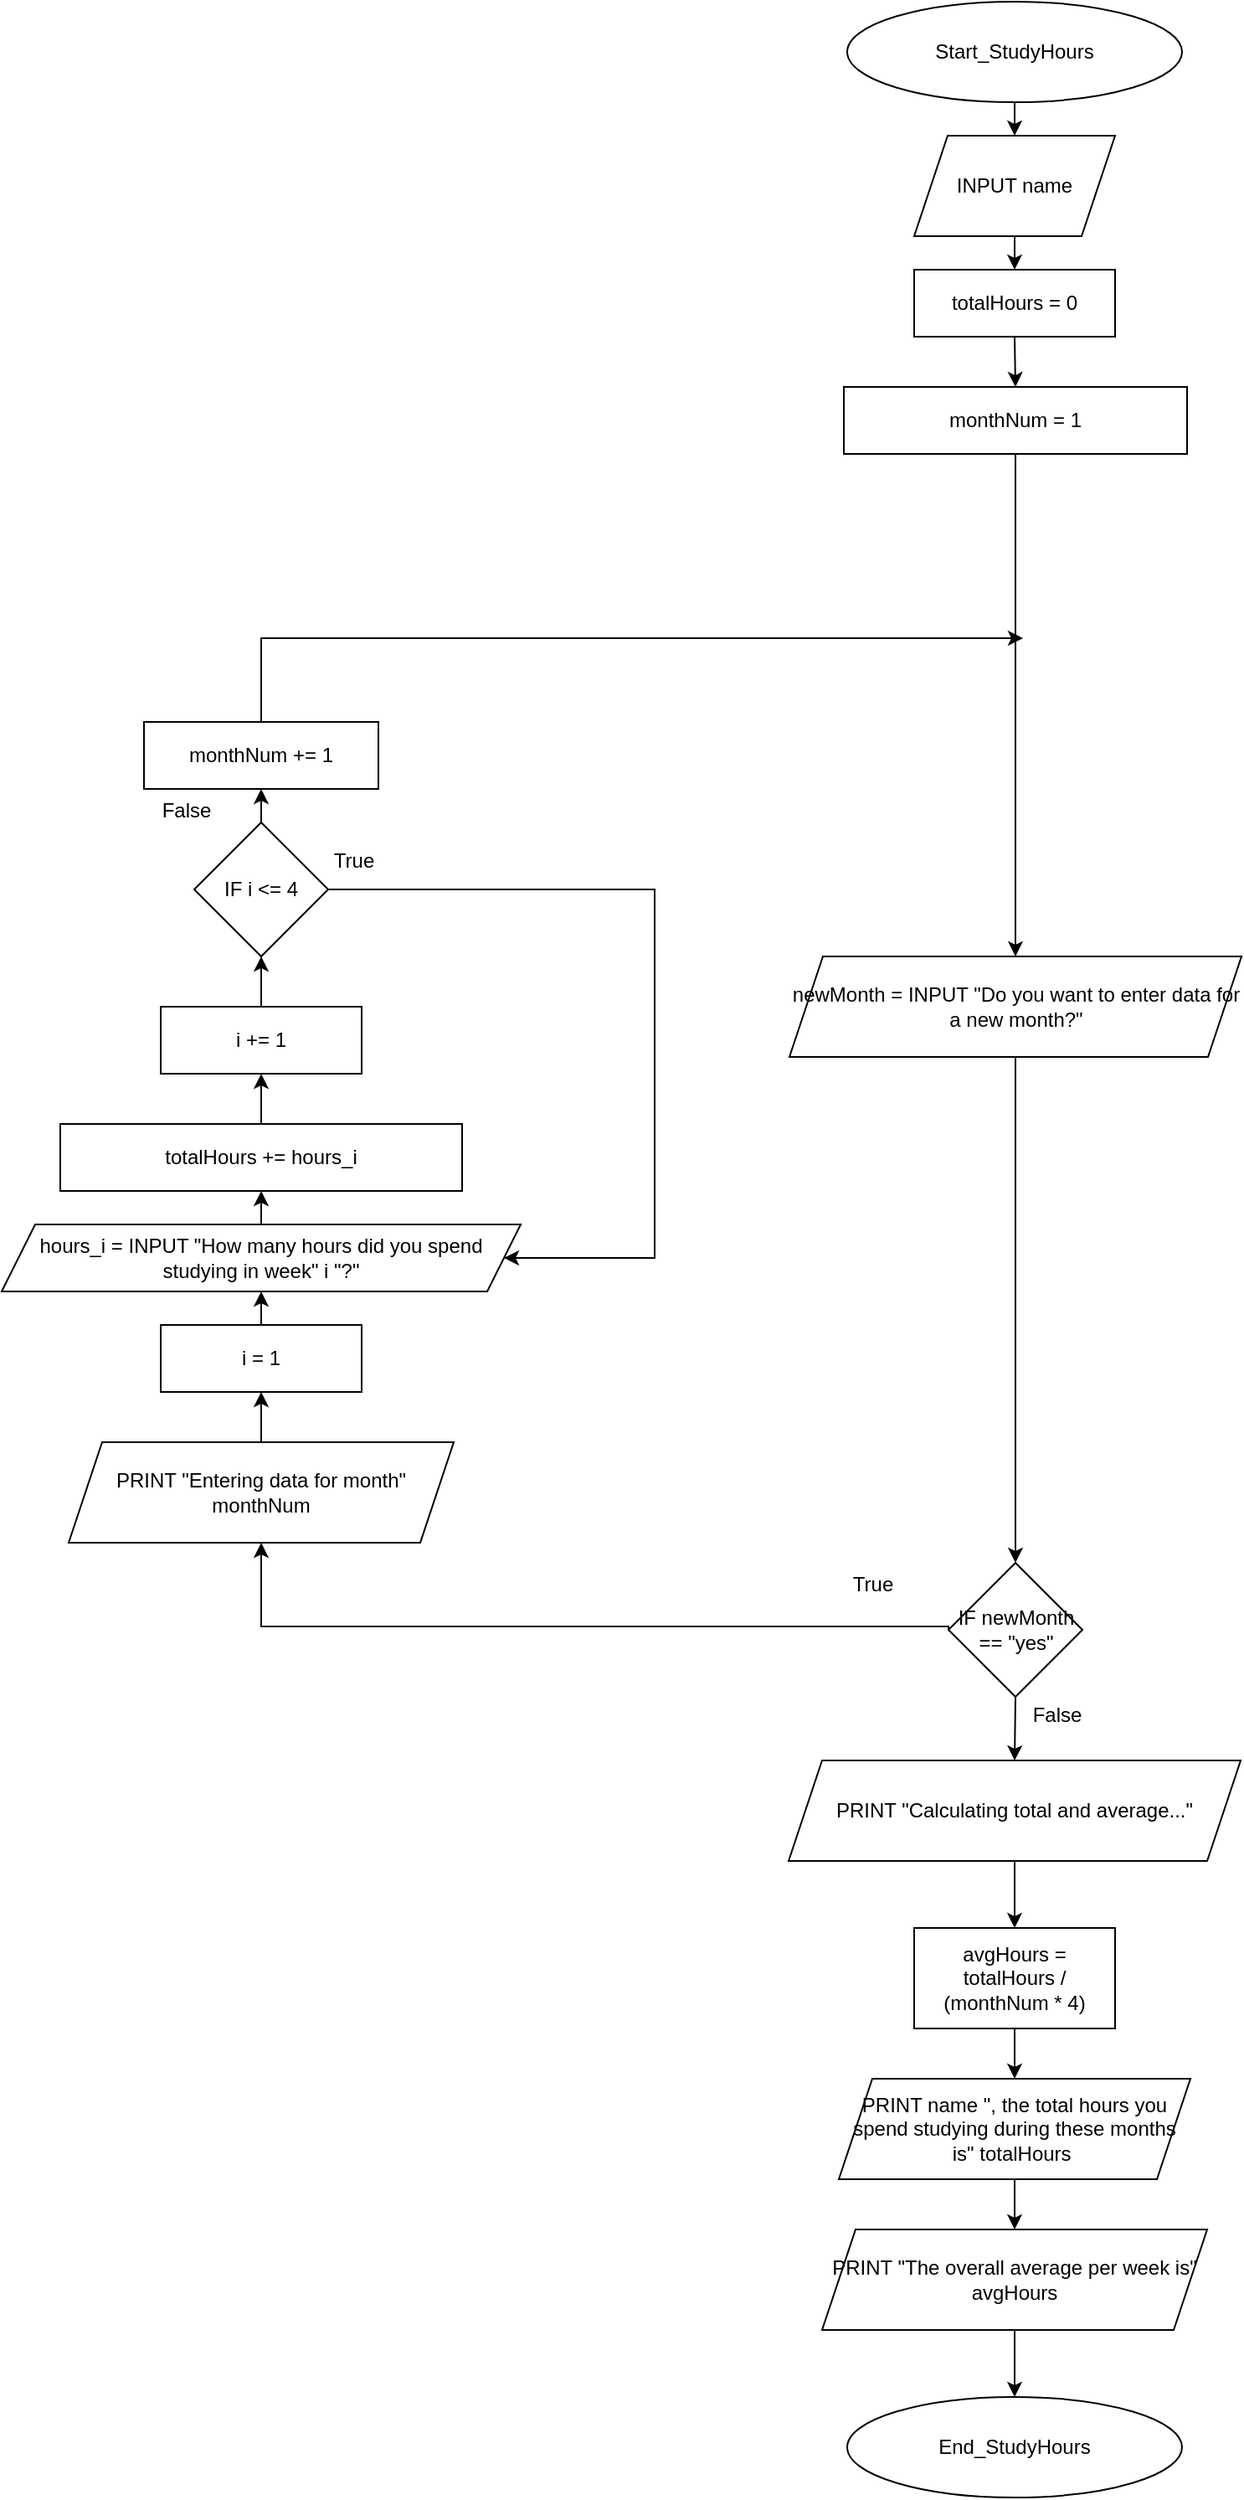 <mxfile version="22.0.8" type="device" pages="2">
  <diagram name="Page-1" id="6FZozcyZUqcYuDXdWh_8">
    <mxGraphModel dx="4435" dy="1975" grid="1" gridSize="10" guides="1" tooltips="1" connect="1" arrows="1" fold="1" page="1" pageScale="1" pageWidth="850" pageHeight="1100" math="0" shadow="0">
      <root>
        <mxCell id="0" />
        <mxCell id="1" parent="0" />
        <mxCell id="jX2BZYwRu3wBl6ifN49M-5" style="edgeStyle=orthogonalEdgeStyle;rounded=0;orthogonalLoop=1;jettySize=auto;html=1;exitX=0.5;exitY=1;exitDx=0;exitDy=0;entryX=0.5;entryY=0;entryDx=0;entryDy=0;" edge="1" parent="1" source="vbahfQEjgKhKxEBAWPp8-1" target="vbahfQEjgKhKxEBAWPp8-2">
          <mxGeometry relative="1" as="geometry" />
        </mxCell>
        <mxCell id="vbahfQEjgKhKxEBAWPp8-1" value="Start_StudyHours" style="ellipse;whiteSpace=wrap;html=1;" parent="1" vertex="1">
          <mxGeometry x="325" y="30" width="200" height="60" as="geometry" />
        </mxCell>
        <mxCell id="jX2BZYwRu3wBl6ifN49M-6" style="edgeStyle=orthogonalEdgeStyle;rounded=0;orthogonalLoop=1;jettySize=auto;html=1;exitX=0.5;exitY=1;exitDx=0;exitDy=0;entryX=0.5;entryY=0;entryDx=0;entryDy=0;" edge="1" parent="1" source="vbahfQEjgKhKxEBAWPp8-2" target="vbahfQEjgKhKxEBAWPp8-5">
          <mxGeometry relative="1" as="geometry" />
        </mxCell>
        <mxCell id="vbahfQEjgKhKxEBAWPp8-2" value="INPUT name" style="shape=parallelogram;perimeter=parallelogramPerimeter;whiteSpace=wrap;html=1;fixedSize=1;" parent="1" vertex="1">
          <mxGeometry x="365" y="110" width="120" height="60" as="geometry" />
        </mxCell>
        <mxCell id="jX2BZYwRu3wBl6ifN49M-4" style="edgeStyle=orthogonalEdgeStyle;rounded=0;orthogonalLoop=1;jettySize=auto;html=1;exitX=0.5;exitY=1;exitDx=0;exitDy=0;entryX=0.5;entryY=0;entryDx=0;entryDy=0;" edge="1" parent="1" source="vbahfQEjgKhKxEBAWPp8-3" target="vbahfQEjgKhKxEBAWPp8-21">
          <mxGeometry relative="1" as="geometry" />
        </mxCell>
        <mxCell id="vbahfQEjgKhKxEBAWPp8-3" value="newMonth = INPUT &quot;Do you want to enter data for a new month?&quot;" style="shape=parallelogram;perimeter=parallelogramPerimeter;whiteSpace=wrap;html=1;fixedSize=1;" parent="1" vertex="1">
          <mxGeometry x="290.5" y="600" width="270" height="60" as="geometry" />
        </mxCell>
        <mxCell id="jX2BZYwRu3wBl6ifN49M-7" style="edgeStyle=orthogonalEdgeStyle;rounded=0;orthogonalLoop=1;jettySize=auto;html=1;exitX=0.5;exitY=1;exitDx=0;exitDy=0;entryX=0.5;entryY=0;entryDx=0;entryDy=0;" edge="1" parent="1" source="vbahfQEjgKhKxEBAWPp8-5" target="vbahfQEjgKhKxEBAWPp8-20">
          <mxGeometry relative="1" as="geometry" />
        </mxCell>
        <mxCell id="vbahfQEjgKhKxEBAWPp8-5" value="totalHours = 0" style="rounded=0;whiteSpace=wrap;html=1;" parent="1" vertex="1">
          <mxGeometry x="365" y="190" width="120" height="40" as="geometry" />
        </mxCell>
        <mxCell id="jX2BZYwRu3wBl6ifN49M-11" style="edgeStyle=orthogonalEdgeStyle;rounded=0;orthogonalLoop=1;jettySize=auto;html=1;exitX=0.5;exitY=0;exitDx=0;exitDy=0;entryX=0.5;entryY=1;entryDx=0;entryDy=0;" edge="1" parent="1" source="vbahfQEjgKhKxEBAWPp8-6" target="vbahfQEjgKhKxEBAWPp8-16">
          <mxGeometry relative="1" as="geometry" />
        </mxCell>
        <mxCell id="vbahfQEjgKhKxEBAWPp8-6" value="hours_i = INPUT &quot;How many hours did you spend studying in week&quot; i &quot;?&quot;" style="shape=parallelogram;perimeter=parallelogramPerimeter;whiteSpace=wrap;html=1;fixedSize=1;" parent="1" vertex="1">
          <mxGeometry x="-180" y="760" width="310" height="40" as="geometry" />
        </mxCell>
        <mxCell id="jX2BZYwRu3wBl6ifN49M-14" style="edgeStyle=orthogonalEdgeStyle;rounded=0;orthogonalLoop=1;jettySize=auto;html=1;exitX=0.5;exitY=0;exitDx=0;exitDy=0;entryX=0.5;entryY=1;entryDx=0;entryDy=0;" edge="1" parent="1" source="vbahfQEjgKhKxEBAWPp8-7" target="vbahfQEjgKhKxEBAWPp8-6">
          <mxGeometry relative="1" as="geometry" />
        </mxCell>
        <mxCell id="vbahfQEjgKhKxEBAWPp8-7" value="i = 1" style="whiteSpace=wrap;html=1;" parent="1" vertex="1">
          <mxGeometry x="-85" y="820" width="120" height="40" as="geometry" />
        </mxCell>
        <mxCell id="jX2BZYwRu3wBl6ifN49M-13" style="edgeStyle=orthogonalEdgeStyle;rounded=0;orthogonalLoop=1;jettySize=auto;html=1;exitX=0.5;exitY=0;exitDx=0;exitDy=0;entryX=0.5;entryY=1;entryDx=0;entryDy=0;" edge="1" parent="1" source="vbahfQEjgKhKxEBAWPp8-9" target="vbahfQEjgKhKxEBAWPp8-13">
          <mxGeometry relative="1" as="geometry" />
        </mxCell>
        <mxCell id="vbahfQEjgKhKxEBAWPp8-9" value="i += 1" style="rounded=0;whiteSpace=wrap;html=1;" parent="1" vertex="1">
          <mxGeometry x="-85" y="630" width="120" height="40" as="geometry" />
        </mxCell>
        <mxCell id="jX2BZYwRu3wBl6ifN49M-15" style="edgeStyle=orthogonalEdgeStyle;rounded=0;orthogonalLoop=1;jettySize=auto;html=1;exitX=1;exitY=0.5;exitDx=0;exitDy=0;entryX=1;entryY=0.5;entryDx=0;entryDy=0;" edge="1" parent="1" source="vbahfQEjgKhKxEBAWPp8-13" target="vbahfQEjgKhKxEBAWPp8-6">
          <mxGeometry relative="1" as="geometry">
            <Array as="points">
              <mxPoint x="210" y="560" />
              <mxPoint x="210" y="780" />
            </Array>
          </mxGeometry>
        </mxCell>
        <mxCell id="jX2BZYwRu3wBl6ifN49M-20" style="edgeStyle=orthogonalEdgeStyle;rounded=0;orthogonalLoop=1;jettySize=auto;html=1;exitX=0.5;exitY=0;exitDx=0;exitDy=0;entryX=0.5;entryY=1;entryDx=0;entryDy=0;" edge="1" parent="1" source="vbahfQEjgKhKxEBAWPp8-13" target="jX2BZYwRu3wBl6ifN49M-19">
          <mxGeometry relative="1" as="geometry" />
        </mxCell>
        <mxCell id="vbahfQEjgKhKxEBAWPp8-13" value="IF i &amp;lt;= 4" style="rhombus;whiteSpace=wrap;html=1;" parent="1" vertex="1">
          <mxGeometry x="-65" y="520" width="80" height="80" as="geometry" />
        </mxCell>
        <mxCell id="jX2BZYwRu3wBl6ifN49M-12" style="edgeStyle=orthogonalEdgeStyle;rounded=0;orthogonalLoop=1;jettySize=auto;html=1;exitX=0.5;exitY=0;exitDx=0;exitDy=0;entryX=0.5;entryY=1;entryDx=0;entryDy=0;" edge="1" parent="1" source="vbahfQEjgKhKxEBAWPp8-16" target="vbahfQEjgKhKxEBAWPp8-9">
          <mxGeometry relative="1" as="geometry" />
        </mxCell>
        <mxCell id="vbahfQEjgKhKxEBAWPp8-16" value="totalHours += hours_i" style="rounded=0;whiteSpace=wrap;html=1;" parent="1" vertex="1">
          <mxGeometry x="-145" y="700" width="240" height="40" as="geometry" />
        </mxCell>
        <mxCell id="jX2BZYwRu3wBl6ifN49M-8" style="edgeStyle=orthogonalEdgeStyle;rounded=0;orthogonalLoop=1;jettySize=auto;html=1;exitX=0.5;exitY=1;exitDx=0;exitDy=0;entryX=0.5;entryY=0;entryDx=0;entryDy=0;" edge="1" parent="1" source="vbahfQEjgKhKxEBAWPp8-20" target="vbahfQEjgKhKxEBAWPp8-3">
          <mxGeometry relative="1" as="geometry" />
        </mxCell>
        <mxCell id="vbahfQEjgKhKxEBAWPp8-20" value="monthNum = 1" style="rounded=0;whiteSpace=wrap;html=1;" parent="1" vertex="1">
          <mxGeometry x="323" y="260" width="205" height="40" as="geometry" />
        </mxCell>
        <mxCell id="jX2BZYwRu3wBl6ifN49M-27" style="edgeStyle=orthogonalEdgeStyle;rounded=0;orthogonalLoop=1;jettySize=auto;html=1;exitX=0.5;exitY=1;exitDx=0;exitDy=0;entryX=0.5;entryY=0;entryDx=0;entryDy=0;" edge="1" parent="1" source="vbahfQEjgKhKxEBAWPp8-21" target="jX2BZYwRu3wBl6ifN49M-25">
          <mxGeometry relative="1" as="geometry" />
        </mxCell>
        <mxCell id="vbahfQEjgKhKxEBAWPp8-21" value="IF newMonth == &quot;yes&quot;" style="rhombus;whiteSpace=wrap;html=1;" parent="1" vertex="1">
          <mxGeometry x="385.5" y="962" width="80" height="80" as="geometry" />
        </mxCell>
        <mxCell id="jX2BZYwRu3wBl6ifN49M-2" value="" style="edgeStyle=orthogonalEdgeStyle;rounded=0;orthogonalLoop=1;jettySize=auto;html=1;exitX=0;exitY=0.5;exitDx=0;exitDy=0;entryX=0.5;entryY=1;entryDx=0;entryDy=0;" edge="1" parent="1" source="vbahfQEjgKhKxEBAWPp8-21" target="jX2BZYwRu3wBl6ifN49M-1">
          <mxGeometry relative="1" as="geometry">
            <mxPoint x="385" y="880" as="sourcePoint" />
            <mxPoint x="-25" y="860" as="targetPoint" />
            <Array as="points">
              <mxPoint x="386" y="1000" />
              <mxPoint x="-25" y="1000" />
            </Array>
          </mxGeometry>
        </mxCell>
        <mxCell id="jX2BZYwRu3wBl6ifN49M-17" style="edgeStyle=orthogonalEdgeStyle;rounded=0;orthogonalLoop=1;jettySize=auto;html=1;exitX=0.5;exitY=0;exitDx=0;exitDy=0;entryX=0.5;entryY=1;entryDx=0;entryDy=0;" edge="1" parent="1" source="jX2BZYwRu3wBl6ifN49M-1" target="vbahfQEjgKhKxEBAWPp8-7">
          <mxGeometry relative="1" as="geometry" />
        </mxCell>
        <mxCell id="jX2BZYwRu3wBl6ifN49M-1" value="PRINT &quot;Entering data for month&quot; monthNum" style="shape=parallelogram;perimeter=parallelogramPerimeter;whiteSpace=wrap;html=1;fixedSize=1;" vertex="1" parent="1">
          <mxGeometry x="-140" y="890" width="230" height="60" as="geometry" />
        </mxCell>
        <mxCell id="jX2BZYwRu3wBl6ifN49M-21" style="edgeStyle=orthogonalEdgeStyle;rounded=0;orthogonalLoop=1;jettySize=auto;html=1;exitX=0.5;exitY=0;exitDx=0;exitDy=0;" edge="1" parent="1" source="jX2BZYwRu3wBl6ifN49M-19">
          <mxGeometry relative="1" as="geometry">
            <mxPoint x="430" y="410" as="targetPoint" />
            <Array as="points">
              <mxPoint x="-25" y="410" />
            </Array>
          </mxGeometry>
        </mxCell>
        <mxCell id="jX2BZYwRu3wBl6ifN49M-19" value="monthNum += 1" style="whiteSpace=wrap;html=1;" vertex="1" parent="1">
          <mxGeometry x="-95" y="460" width="140" height="40" as="geometry" />
        </mxCell>
        <mxCell id="jX2BZYwRu3wBl6ifN49M-22" value="True" style="text;html=1;align=center;verticalAlign=middle;resizable=0;points=[];autosize=1;strokeColor=none;fillColor=none;" vertex="1" parent="1">
          <mxGeometry x="315" y="960" width="50" height="30" as="geometry" />
        </mxCell>
        <mxCell id="jX2BZYwRu3wBl6ifN49M-23" value="True" style="text;html=1;align=center;verticalAlign=middle;resizable=0;points=[];autosize=1;strokeColor=none;fillColor=none;" vertex="1" parent="1">
          <mxGeometry x="5" y="528" width="50" height="30" as="geometry" />
        </mxCell>
        <mxCell id="jX2BZYwRu3wBl6ifN49M-24" value="False" style="text;html=1;align=center;verticalAlign=middle;resizable=0;points=[];autosize=1;strokeColor=none;fillColor=none;" vertex="1" parent="1">
          <mxGeometry x="-95" y="498" width="50" height="30" as="geometry" />
        </mxCell>
        <mxCell id="jX2BZYwRu3wBl6ifN49M-28" style="edgeStyle=orthogonalEdgeStyle;rounded=0;orthogonalLoop=1;jettySize=auto;html=1;exitX=0.5;exitY=1;exitDx=0;exitDy=0;entryX=0.5;entryY=0;entryDx=0;entryDy=0;" edge="1" parent="1" source="jX2BZYwRu3wBl6ifN49M-25" target="jX2BZYwRu3wBl6ifN49M-26">
          <mxGeometry relative="1" as="geometry" />
        </mxCell>
        <mxCell id="jX2BZYwRu3wBl6ifN49M-25" value="PRINT &quot;Calculating total and average...&quot;" style="shape=parallelogram;perimeter=parallelogramPerimeter;whiteSpace=wrap;html=1;fixedSize=1;" vertex="1" parent="1">
          <mxGeometry x="290" y="1080" width="270" height="60" as="geometry" />
        </mxCell>
        <mxCell id="jX2BZYwRu3wBl6ifN49M-30" style="edgeStyle=orthogonalEdgeStyle;rounded=0;orthogonalLoop=1;jettySize=auto;html=1;exitX=0.5;exitY=1;exitDx=0;exitDy=0;entryX=0.5;entryY=0;entryDx=0;entryDy=0;" edge="1" parent="1" source="jX2BZYwRu3wBl6ifN49M-26" target="jX2BZYwRu3wBl6ifN49M-29">
          <mxGeometry relative="1" as="geometry" />
        </mxCell>
        <mxCell id="jX2BZYwRu3wBl6ifN49M-26" value="avgHours = totalHours / (monthNum * 4)" style="rounded=0;whiteSpace=wrap;html=1;" vertex="1" parent="1">
          <mxGeometry x="365" y="1180" width="120" height="60" as="geometry" />
        </mxCell>
        <mxCell id="jX2BZYwRu3wBl6ifN49M-33" style="edgeStyle=orthogonalEdgeStyle;rounded=0;orthogonalLoop=1;jettySize=auto;html=1;exitX=0.5;exitY=1;exitDx=0;exitDy=0;entryX=0.5;entryY=0;entryDx=0;entryDy=0;" edge="1" parent="1" source="jX2BZYwRu3wBl6ifN49M-29" target="jX2BZYwRu3wBl6ifN49M-32">
          <mxGeometry relative="1" as="geometry" />
        </mxCell>
        <mxCell id="jX2BZYwRu3wBl6ifN49M-29" value="PRINT name &quot;, the total hours you spend studying during these months is&quot; totalHours&amp;nbsp;" style="shape=parallelogram;perimeter=parallelogramPerimeter;whiteSpace=wrap;html=1;fixedSize=1;" vertex="1" parent="1">
          <mxGeometry x="320" y="1270" width="210" height="60" as="geometry" />
        </mxCell>
        <mxCell id="jX2BZYwRu3wBl6ifN49M-31" value="False" style="text;html=1;align=center;verticalAlign=middle;resizable=0;points=[];autosize=1;strokeColor=none;fillColor=none;" vertex="1" parent="1">
          <mxGeometry x="425" y="1038" width="50" height="30" as="geometry" />
        </mxCell>
        <mxCell id="jX2BZYwRu3wBl6ifN49M-35" style="edgeStyle=orthogonalEdgeStyle;rounded=0;orthogonalLoop=1;jettySize=auto;html=1;exitX=0.5;exitY=1;exitDx=0;exitDy=0;entryX=0.5;entryY=0;entryDx=0;entryDy=0;" edge="1" parent="1" source="jX2BZYwRu3wBl6ifN49M-32" target="jX2BZYwRu3wBl6ifN49M-34">
          <mxGeometry relative="1" as="geometry" />
        </mxCell>
        <mxCell id="jX2BZYwRu3wBl6ifN49M-32" value="PRINT &quot;The overall average per week is&quot; avgHours" style="shape=parallelogram;perimeter=parallelogramPerimeter;whiteSpace=wrap;html=1;fixedSize=1;" vertex="1" parent="1">
          <mxGeometry x="310" y="1360" width="230" height="60" as="geometry" />
        </mxCell>
        <mxCell id="jX2BZYwRu3wBl6ifN49M-34" value="End_StudyHours" style="ellipse;whiteSpace=wrap;html=1;" vertex="1" parent="1">
          <mxGeometry x="325" y="1460" width="200" height="60" as="geometry" />
        </mxCell>
      </root>
    </mxGraphModel>
  </diagram>
  <diagram id="M61s5AGEHdA2Pbsuj6W5" name="Page-2">
    <mxGraphModel dx="3457" dy="1436" grid="1" gridSize="10" guides="1" tooltips="1" connect="1" arrows="1" fold="1" page="1" pageScale="1" pageWidth="850" pageHeight="1100" math="0" shadow="0">
      <root>
        <mxCell id="0" />
        <mxCell id="1" parent="0" />
        <mxCell id="iDIsNodAugzC5223pwOJ-1" style="edgeStyle=orthogonalEdgeStyle;rounded=0;orthogonalLoop=1;jettySize=auto;html=1;exitX=0.5;exitY=1;exitDx=0;exitDy=0;entryX=0.5;entryY=0;entryDx=0;entryDy=0;" edge="1" parent="1" source="iDIsNodAugzC5223pwOJ-2" target="iDIsNodAugzC5223pwOJ-4">
          <mxGeometry relative="1" as="geometry" />
        </mxCell>
        <mxCell id="iDIsNodAugzC5223pwOJ-2" value="Start_StudyHours" style="ellipse;whiteSpace=wrap;html=1;" vertex="1" parent="1">
          <mxGeometry x="325" y="30" width="200" height="60" as="geometry" />
        </mxCell>
        <mxCell id="iDIsNodAugzC5223pwOJ-3" style="edgeStyle=orthogonalEdgeStyle;rounded=0;orthogonalLoop=1;jettySize=auto;html=1;exitX=0.5;exitY=1;exitDx=0;exitDy=0;entryX=0.5;entryY=0;entryDx=0;entryDy=0;" edge="1" parent="1" source="iDIsNodAugzC5223pwOJ-4" target="iDIsNodAugzC5223pwOJ-8">
          <mxGeometry relative="1" as="geometry" />
        </mxCell>
        <mxCell id="iDIsNodAugzC5223pwOJ-4" value="INPUT name" style="shape=parallelogram;perimeter=parallelogramPerimeter;whiteSpace=wrap;html=1;fixedSize=1;" vertex="1" parent="1">
          <mxGeometry x="365" y="110" width="120" height="60" as="geometry" />
        </mxCell>
        <mxCell id="iDIsNodAugzC5223pwOJ-5" style="edgeStyle=orthogonalEdgeStyle;rounded=0;orthogonalLoop=1;jettySize=auto;html=1;exitX=0.5;exitY=1;exitDx=0;exitDy=0;entryX=0.5;entryY=0;entryDx=0;entryDy=0;" edge="1" parent="1" source="iDIsNodAugzC5223pwOJ-6" target="iDIsNodAugzC5223pwOJ-23">
          <mxGeometry relative="1" as="geometry">
            <mxPoint x="425.5" y="780" as="sourcePoint" />
          </mxGeometry>
        </mxCell>
        <mxCell id="iDIsNodAugzC5223pwOJ-6" value="newMonth = INPUT &quot;Do you want to enter data for a new month?&quot;" style="shape=parallelogram;perimeter=parallelogramPerimeter;whiteSpace=wrap;html=1;fixedSize=1;" vertex="1" parent="1">
          <mxGeometry x="290.5" y="600" width="270" height="60" as="geometry" />
        </mxCell>
        <mxCell id="iDIsNodAugzC5223pwOJ-7" style="edgeStyle=orthogonalEdgeStyle;rounded=0;orthogonalLoop=1;jettySize=auto;html=1;exitX=0.5;exitY=1;exitDx=0;exitDy=0;entryX=0.5;entryY=0;entryDx=0;entryDy=0;" edge="1" parent="1" source="iDIsNodAugzC5223pwOJ-8" target="iDIsNodAugzC5223pwOJ-21">
          <mxGeometry relative="1" as="geometry" />
        </mxCell>
        <mxCell id="iDIsNodAugzC5223pwOJ-8" value="totalHours = 0" style="rounded=0;whiteSpace=wrap;html=1;" vertex="1" parent="1">
          <mxGeometry x="365" y="190" width="120" height="40" as="geometry" />
        </mxCell>
        <mxCell id="iDIsNodAugzC5223pwOJ-9" style="edgeStyle=orthogonalEdgeStyle;rounded=0;orthogonalLoop=1;jettySize=auto;html=1;exitX=0.5;exitY=0;exitDx=0;exitDy=0;entryX=0.5;entryY=1;entryDx=0;entryDy=0;" edge="1" parent="1" source="iDIsNodAugzC5223pwOJ-10" target="iDIsNodAugzC5223pwOJ-19">
          <mxGeometry relative="1" as="geometry" />
        </mxCell>
        <mxCell id="iDIsNodAugzC5223pwOJ-10" value="hours_i = INPUT &quot;How many hours did you spend studying in week&quot; i &quot;?&quot;" style="shape=parallelogram;perimeter=parallelogramPerimeter;whiteSpace=wrap;html=1;fixedSize=1;" vertex="1" parent="1">
          <mxGeometry x="-180" y="1280" width="310" height="40" as="geometry" />
        </mxCell>
        <mxCell id="iDIsNodAugzC5223pwOJ-11" style="edgeStyle=orthogonalEdgeStyle;rounded=0;orthogonalLoop=1;jettySize=auto;html=1;exitX=0.5;exitY=0;exitDx=0;exitDy=0;entryX=0.5;entryY=1;entryDx=0;entryDy=0;" edge="1" parent="1" source="iDIsNodAugzC5223pwOJ-12" target="iDIsNodAugzC5223pwOJ-10">
          <mxGeometry relative="1" as="geometry" />
        </mxCell>
        <mxCell id="iDIsNodAugzC5223pwOJ-12" value="i = 1" style="whiteSpace=wrap;html=1;" vertex="1" parent="1">
          <mxGeometry x="-85" y="1350" width="120" height="40" as="geometry" />
        </mxCell>
        <mxCell id="iDIsNodAugzC5223pwOJ-13" style="edgeStyle=orthogonalEdgeStyle;rounded=0;orthogonalLoop=1;jettySize=auto;html=1;exitX=0.5;exitY=0;exitDx=0;exitDy=0;entryX=0.5;entryY=1;entryDx=0;entryDy=0;" edge="1" parent="1" source="iDIsNodAugzC5223pwOJ-14" target="iDIsNodAugzC5223pwOJ-17">
          <mxGeometry relative="1" as="geometry" />
        </mxCell>
        <mxCell id="iDIsNodAugzC5223pwOJ-14" value="i += 1" style="rounded=0;whiteSpace=wrap;html=1;" vertex="1" parent="1">
          <mxGeometry x="-85" y="620" width="120" height="40" as="geometry" />
        </mxCell>
        <mxCell id="iDIsNodAugzC5223pwOJ-15" style="edgeStyle=orthogonalEdgeStyle;rounded=0;orthogonalLoop=1;jettySize=auto;html=1;exitX=1;exitY=0.5;exitDx=0;exitDy=0;entryX=1;entryY=0.5;entryDx=0;entryDy=0;" edge="1" parent="1" source="iDIsNodAugzC5223pwOJ-17" target="iDIsNodAugzC5223pwOJ-10">
          <mxGeometry relative="1" as="geometry">
            <Array as="points">
              <mxPoint x="210" y="560" />
              <mxPoint x="210" y="1100" />
            </Array>
          </mxGeometry>
        </mxCell>
        <mxCell id="iDIsNodAugzC5223pwOJ-16" style="edgeStyle=orthogonalEdgeStyle;rounded=0;orthogonalLoop=1;jettySize=auto;html=1;exitX=0.5;exitY=0;exitDx=0;exitDy=0;entryX=0.5;entryY=1;entryDx=0;entryDy=0;" edge="1" parent="1" source="iDIsNodAugzC5223pwOJ-17" target="iDIsNodAugzC5223pwOJ-28">
          <mxGeometry relative="1" as="geometry" />
        </mxCell>
        <mxCell id="iDIsNodAugzC5223pwOJ-17" value="IF i &amp;lt;= 4" style="rhombus;whiteSpace=wrap;html=1;" vertex="1" parent="1">
          <mxGeometry x="-65" y="520" width="80" height="80" as="geometry" />
        </mxCell>
        <mxCell id="iDIsNodAugzC5223pwOJ-54" style="edgeStyle=orthogonalEdgeStyle;rounded=0;orthogonalLoop=1;jettySize=auto;html=1;exitX=0.5;exitY=0;exitDx=0;exitDy=0;entryX=0.5;entryY=1;entryDx=0;entryDy=0;" edge="1" parent="1" source="iDIsNodAugzC5223pwOJ-19" target="iDIsNodAugzC5223pwOJ-45">
          <mxGeometry relative="1" as="geometry" />
        </mxCell>
        <mxCell id="iDIsNodAugzC5223pwOJ-19" value="totalHours += hours_i" style="rounded=0;whiteSpace=wrap;html=1;" vertex="1" parent="1">
          <mxGeometry x="-145" y="1210" width="240" height="40" as="geometry" />
        </mxCell>
        <mxCell id="iDIsNodAugzC5223pwOJ-20" style="edgeStyle=orthogonalEdgeStyle;rounded=0;orthogonalLoop=1;jettySize=auto;html=1;exitX=0.5;exitY=1;exitDx=0;exitDy=0;entryX=0.5;entryY=0;entryDx=0;entryDy=0;" edge="1" parent="1" source="iDIsNodAugzC5223pwOJ-21" target="iDIsNodAugzC5223pwOJ-6">
          <mxGeometry relative="1" as="geometry" />
        </mxCell>
        <mxCell id="iDIsNodAugzC5223pwOJ-21" value="monthNum = 1" style="rounded=0;whiteSpace=wrap;html=1;" vertex="1" parent="1">
          <mxGeometry x="323" y="260" width="205" height="40" as="geometry" />
        </mxCell>
        <mxCell id="iDIsNodAugzC5223pwOJ-22" style="edgeStyle=orthogonalEdgeStyle;rounded=0;orthogonalLoop=1;jettySize=auto;html=1;exitX=0.5;exitY=1;exitDx=0;exitDy=0;entryX=0.5;entryY=0;entryDx=0;entryDy=0;" edge="1" parent="1" source="iDIsNodAugzC5223pwOJ-23" target="iDIsNodAugzC5223pwOJ-33">
          <mxGeometry relative="1" as="geometry" />
        </mxCell>
        <mxCell id="iDIsNodAugzC5223pwOJ-43" style="edgeStyle=orthogonalEdgeStyle;rounded=0;orthogonalLoop=1;jettySize=auto;html=1;exitX=0;exitY=0.5;exitDx=0;exitDy=0;entryX=0.5;entryY=1;entryDx=0;entryDy=0;" edge="1" parent="1" source="iDIsNodAugzC5223pwOJ-23" target="iDIsNodAugzC5223pwOJ-42">
          <mxGeometry relative="1" as="geometry" />
        </mxCell>
        <mxCell id="iDIsNodAugzC5223pwOJ-23" value="IF newMonth == &quot;yes&quot;" style="rhombus;whiteSpace=wrap;html=1;" vertex="1" parent="1">
          <mxGeometry x="385.5" y="1602" width="80" height="80" as="geometry" />
        </mxCell>
        <mxCell id="iDIsNodAugzC5223pwOJ-25" style="edgeStyle=orthogonalEdgeStyle;rounded=0;orthogonalLoop=1;jettySize=auto;html=1;exitX=0.5;exitY=0;exitDx=0;exitDy=0;entryX=0.5;entryY=1;entryDx=0;entryDy=0;" edge="1" parent="1" source="iDIsNodAugzC5223pwOJ-26" target="iDIsNodAugzC5223pwOJ-12">
          <mxGeometry relative="1" as="geometry" />
        </mxCell>
        <mxCell id="iDIsNodAugzC5223pwOJ-26" value="PRINT &quot;Entering data for month&quot; monthNum" style="shape=parallelogram;perimeter=parallelogramPerimeter;whiteSpace=wrap;html=1;fixedSize=1;" vertex="1" parent="1">
          <mxGeometry x="-140" y="1420" width="230" height="60" as="geometry" />
        </mxCell>
        <mxCell id="iDIsNodAugzC5223pwOJ-27" style="edgeStyle=orthogonalEdgeStyle;rounded=0;orthogonalLoop=1;jettySize=auto;html=1;exitX=0.5;exitY=0;exitDx=0;exitDy=0;" edge="1" parent="1" source="iDIsNodAugzC5223pwOJ-28">
          <mxGeometry relative="1" as="geometry">
            <mxPoint x="430" y="410" as="targetPoint" />
            <Array as="points">
              <mxPoint x="-25" y="410" />
            </Array>
          </mxGeometry>
        </mxCell>
        <mxCell id="iDIsNodAugzC5223pwOJ-28" value="monthNum += 1" style="whiteSpace=wrap;html=1;" vertex="1" parent="1">
          <mxGeometry x="-95" y="460" width="140" height="40" as="geometry" />
        </mxCell>
        <mxCell id="iDIsNodAugzC5223pwOJ-29" value="True" style="text;html=1;align=center;verticalAlign=middle;resizable=0;points=[];autosize=1;strokeColor=none;fillColor=none;" vertex="1" parent="1">
          <mxGeometry x="315" y="1600" width="50" height="30" as="geometry" />
        </mxCell>
        <mxCell id="iDIsNodAugzC5223pwOJ-30" value="True" style="text;html=1;align=center;verticalAlign=middle;resizable=0;points=[];autosize=1;strokeColor=none;fillColor=none;" vertex="1" parent="1">
          <mxGeometry x="5" y="528" width="50" height="30" as="geometry" />
        </mxCell>
        <mxCell id="iDIsNodAugzC5223pwOJ-31" value="False" style="text;html=1;align=center;verticalAlign=middle;resizable=0;points=[];autosize=1;strokeColor=none;fillColor=none;" vertex="1" parent="1">
          <mxGeometry x="-95" y="498" width="50" height="30" as="geometry" />
        </mxCell>
        <mxCell id="iDIsNodAugzC5223pwOJ-32" style="edgeStyle=orthogonalEdgeStyle;rounded=0;orthogonalLoop=1;jettySize=auto;html=1;exitX=0.5;exitY=1;exitDx=0;exitDy=0;entryX=0.5;entryY=0;entryDx=0;entryDy=0;" edge="1" parent="1" source="iDIsNodAugzC5223pwOJ-33" target="iDIsNodAugzC5223pwOJ-35">
          <mxGeometry relative="1" as="geometry" />
        </mxCell>
        <mxCell id="iDIsNodAugzC5223pwOJ-33" value="PRINT &quot;Calculating total and average...&quot;" style="shape=parallelogram;perimeter=parallelogramPerimeter;whiteSpace=wrap;html=1;fixedSize=1;" vertex="1" parent="1">
          <mxGeometry x="290" y="1720" width="270" height="60" as="geometry" />
        </mxCell>
        <mxCell id="iDIsNodAugzC5223pwOJ-34" style="edgeStyle=orthogonalEdgeStyle;rounded=0;orthogonalLoop=1;jettySize=auto;html=1;exitX=0.5;exitY=1;exitDx=0;exitDy=0;entryX=0.5;entryY=0;entryDx=0;entryDy=0;" edge="1" parent="1" source="iDIsNodAugzC5223pwOJ-35" target="iDIsNodAugzC5223pwOJ-37">
          <mxGeometry relative="1" as="geometry" />
        </mxCell>
        <mxCell id="iDIsNodAugzC5223pwOJ-35" value="avgHours = totalHours / (monthNum * 4)" style="rounded=0;whiteSpace=wrap;html=1;" vertex="1" parent="1">
          <mxGeometry x="365" y="1820" width="120" height="60" as="geometry" />
        </mxCell>
        <mxCell id="iDIsNodAugzC5223pwOJ-36" style="edgeStyle=orthogonalEdgeStyle;rounded=0;orthogonalLoop=1;jettySize=auto;html=1;exitX=0.5;exitY=1;exitDx=0;exitDy=0;entryX=0.5;entryY=0;entryDx=0;entryDy=0;" edge="1" parent="1" source="iDIsNodAugzC5223pwOJ-37" target="iDIsNodAugzC5223pwOJ-40">
          <mxGeometry relative="1" as="geometry" />
        </mxCell>
        <mxCell id="iDIsNodAugzC5223pwOJ-37" value="PRINT name &quot;, the total hours you spend studying during these months is&quot; totalHours&amp;nbsp;" style="shape=parallelogram;perimeter=parallelogramPerimeter;whiteSpace=wrap;html=1;fixedSize=1;" vertex="1" parent="1">
          <mxGeometry x="320" y="1910" width="210" height="60" as="geometry" />
        </mxCell>
        <mxCell id="iDIsNodAugzC5223pwOJ-38" value="False" style="text;html=1;align=center;verticalAlign=middle;resizable=0;points=[];autosize=1;strokeColor=none;fillColor=none;" vertex="1" parent="1">
          <mxGeometry x="425" y="1678" width="50" height="30" as="geometry" />
        </mxCell>
        <mxCell id="iDIsNodAugzC5223pwOJ-39" style="edgeStyle=orthogonalEdgeStyle;rounded=0;orthogonalLoop=1;jettySize=auto;html=1;exitX=0.5;exitY=1;exitDx=0;exitDy=0;entryX=0.5;entryY=0;entryDx=0;entryDy=0;" edge="1" parent="1" source="iDIsNodAugzC5223pwOJ-40" target="iDIsNodAugzC5223pwOJ-41">
          <mxGeometry relative="1" as="geometry" />
        </mxCell>
        <mxCell id="iDIsNodAugzC5223pwOJ-40" value="PRINT &quot;The overall average per week is&quot; avgHours" style="shape=parallelogram;perimeter=parallelogramPerimeter;whiteSpace=wrap;html=1;fixedSize=1;" vertex="1" parent="1">
          <mxGeometry x="310" y="2000" width="230" height="60" as="geometry" />
        </mxCell>
        <mxCell id="iDIsNodAugzC5223pwOJ-41" value="End_StudyHours" style="ellipse;whiteSpace=wrap;html=1;" vertex="1" parent="1">
          <mxGeometry x="325" y="2100" width="200" height="60" as="geometry" />
        </mxCell>
        <mxCell id="iDIsNodAugzC5223pwOJ-44" style="edgeStyle=orthogonalEdgeStyle;rounded=0;orthogonalLoop=1;jettySize=auto;html=1;exitX=0.5;exitY=0;exitDx=0;exitDy=0;entryX=0.5;entryY=1;entryDx=0;entryDy=0;" edge="1" parent="1" source="iDIsNodAugzC5223pwOJ-42" target="iDIsNodAugzC5223pwOJ-26">
          <mxGeometry relative="1" as="geometry" />
        </mxCell>
        <mxCell id="iDIsNodAugzC5223pwOJ-42" value="hoursPrev = 0" style="rounded=0;whiteSpace=wrap;html=1;" vertex="1" parent="1">
          <mxGeometry x="-85" y="1510" width="120" height="60" as="geometry" />
        </mxCell>
        <mxCell id="iDIsNodAugzC5223pwOJ-55" style="edgeStyle=orthogonalEdgeStyle;rounded=0;orthogonalLoop=1;jettySize=auto;html=1;exitX=0.5;exitY=0;exitDx=0;exitDy=0;entryX=0.5;entryY=1;entryDx=0;entryDy=0;" edge="1" parent="1" target="iDIsNodAugzC5223pwOJ-50">
          <mxGeometry relative="1" as="geometry">
            <mxPoint x="-25" y="1120" as="sourcePoint" />
          </mxGeometry>
        </mxCell>
        <mxCell id="iDIsNodAugzC5223pwOJ-45" value="if hoursPrev == 0" style="rhombus;whiteSpace=wrap;html=1;" vertex="1" parent="1">
          <mxGeometry x="-65" y="1110" width="80" height="80" as="geometry" />
        </mxCell>
        <mxCell id="iDIsNodAugzC5223pwOJ-59" style="edgeStyle=orthogonalEdgeStyle;rounded=0;orthogonalLoop=1;jettySize=auto;html=1;exitX=0.5;exitY=0;exitDx=0;exitDy=0;entryX=0.5;entryY=1;entryDx=0;entryDy=0;" edge="1" parent="1" source="iDIsNodAugzC5223pwOJ-47" target="iDIsNodAugzC5223pwOJ-51">
          <mxGeometry relative="1" as="geometry" />
        </mxCell>
        <mxCell id="iDIsNodAugzC5223pwOJ-60" style="edgeStyle=orthogonalEdgeStyle;rounded=0;orthogonalLoop=1;jettySize=auto;html=1;exitX=0;exitY=0.5;exitDx=0;exitDy=0;entryX=0.5;entryY=1;entryDx=0;entryDy=0;" edge="1" parent="1" source="iDIsNodAugzC5223pwOJ-47" target="iDIsNodAugzC5223pwOJ-49">
          <mxGeometry relative="1" as="geometry" />
        </mxCell>
        <mxCell id="iDIsNodAugzC5223pwOJ-47" value="IF hoursPrev &amp;lt; hours_i" style="rhombus;whiteSpace=wrap;html=1;" vertex="1" parent="1">
          <mxGeometry x="-360" y="1040" width="80" height="80" as="geometry" />
        </mxCell>
        <mxCell id="iDIsNodAugzC5223pwOJ-62" style="edgeStyle=orthogonalEdgeStyle;rounded=0;orthogonalLoop=1;jettySize=auto;html=1;exitX=1;exitY=0.5;exitDx=0;exitDy=0;entryX=0.5;entryY=1;entryDx=0;entryDy=0;" edge="1" parent="1" source="iDIsNodAugzC5223pwOJ-49" target="iDIsNodAugzC5223pwOJ-52">
          <mxGeometry relative="1" as="geometry" />
        </mxCell>
        <mxCell id="iDIsNodAugzC5223pwOJ-64" style="edgeStyle=orthogonalEdgeStyle;rounded=0;orthogonalLoop=1;jettySize=auto;html=1;exitX=0;exitY=0.5;exitDx=0;exitDy=0;entryX=0.5;entryY=1;entryDx=0;entryDy=0;" edge="1" parent="1" source="iDIsNodAugzC5223pwOJ-49">
          <mxGeometry relative="1" as="geometry">
            <mxPoint x="-700" y="800" as="targetPoint" />
          </mxGeometry>
        </mxCell>
        <mxCell id="iDIsNodAugzC5223pwOJ-49" value="IF hoursPrev &amp;gt; hours_i" style="rhombus;whiteSpace=wrap;html=1;" vertex="1" parent="1">
          <mxGeometry x="-590" y="810" width="80" height="80" as="geometry" />
        </mxCell>
        <mxCell id="iDIsNodAugzC5223pwOJ-58" style="edgeStyle=orthogonalEdgeStyle;rounded=0;orthogonalLoop=1;jettySize=auto;html=1;exitX=0;exitY=0.5;exitDx=0;exitDy=0;entryX=1;entryY=0.5;entryDx=0;entryDy=0;" edge="1" parent="1" source="iDIsNodAugzC5223pwOJ-50" target="iDIsNodAugzC5223pwOJ-47">
          <mxGeometry relative="1" as="geometry" />
        </mxCell>
        <mxCell id="iDIsNodAugzC5223pwOJ-50" value="PRINT &quot;Good effort, &quot; name" style="shape=parallelogram;perimeter=parallelogramPerimeter;whiteSpace=wrap;html=1;fixedSize=1;" vertex="1" parent="1">
          <mxGeometry x="-180" y="1060" width="310" height="40" as="geometry" />
        </mxCell>
        <mxCell id="iDIsNodAugzC5223pwOJ-51" value="PRINT &quot;You&#39;ve studied less this week compared to the last, &quot; name &quot;. Try to keep your hours up!&quot;" style="shape=parallelogram;perimeter=parallelogramPerimeter;whiteSpace=wrap;html=1;fixedSize=1;" vertex="1" parent="1">
          <mxGeometry x="-500" y="940" width="360" height="70" as="geometry" />
        </mxCell>
        <mxCell id="iDIsNodAugzC5223pwOJ-70" style="edgeStyle=orthogonalEdgeStyle;rounded=0;orthogonalLoop=1;jettySize=auto;html=1;exitX=0.5;exitY=0;exitDx=0;exitDy=0;" edge="1" parent="1" source="iDIsNodAugzC5223pwOJ-52" target="iDIsNodAugzC5223pwOJ-56">
          <mxGeometry relative="1" as="geometry">
            <Array as="points">
              <mxPoint x="-360" y="690" />
            </Array>
          </mxGeometry>
        </mxCell>
        <mxCell id="iDIsNodAugzC5223pwOJ-52" value="PRINT &quot;Great job, &quot; name &quot;!You &#39;ve increased your study hours.&quot;" style="shape=parallelogram;perimeter=parallelogramPerimeter;whiteSpace=wrap;html=1;fixedSize=1;" vertex="1" parent="1">
          <mxGeometry x="-530" y="740" width="340" height="60" as="geometry" />
        </mxCell>
        <mxCell id="iDIsNodAugzC5223pwOJ-65" style="edgeStyle=orthogonalEdgeStyle;rounded=0;orthogonalLoop=1;jettySize=auto;html=1;exitX=0.5;exitY=0;exitDx=0;exitDy=0;" edge="1" parent="1">
          <mxGeometry relative="1" as="geometry">
            <mxPoint x="-700" y="740" as="sourcePoint" />
            <mxPoint x="-25" y="690" as="targetPoint" />
            <Array as="points">
              <mxPoint x="-700" y="720" />
              <mxPoint x="-25" y="720" />
            </Array>
          </mxGeometry>
        </mxCell>
        <mxCell id="iDIsNodAugzC5223pwOJ-53" value="PRINT &quot;Good consistency, &quot; name &quot;! Keep it up!&quot;" style="shape=parallelogram;perimeter=parallelogramPerimeter;whiteSpace=wrap;html=1;fixedSize=1;" vertex="1" parent="1">
          <mxGeometry x="-820" y="720" width="240" height="60" as="geometry" />
        </mxCell>
        <mxCell id="iDIsNodAugzC5223pwOJ-61" style="edgeStyle=orthogonalEdgeStyle;rounded=0;orthogonalLoop=1;jettySize=auto;html=1;exitX=0.5;exitY=0;exitDx=0;exitDy=0;entryX=0.552;entryY=0.737;entryDx=0;entryDy=0;entryPerimeter=0;" edge="1" parent="1" source="iDIsNodAugzC5223pwOJ-51" target="iDIsNodAugzC5223pwOJ-56">
          <mxGeometry relative="1" as="geometry">
            <mxPoint x="-25" y="690" as="targetPoint" />
          </mxGeometry>
        </mxCell>
        <mxCell id="iDIsNodAugzC5223pwOJ-74" value="" style="edgeStyle=orthogonalEdgeStyle;rounded=0;orthogonalLoop=1;jettySize=auto;html=1;" edge="1" parent="1" source="iDIsNodAugzC5223pwOJ-56" target="iDIsNodAugzC5223pwOJ-14">
          <mxGeometry relative="1" as="geometry" />
        </mxCell>
        <mxCell id="iDIsNodAugzC5223pwOJ-56" value="" style="shape=waypoint;sketch=0;size=6;pointerEvents=1;points=[];fillColor=none;resizable=0;rotatable=0;perimeter=centerPerimeter;snapToPoint=1;" vertex="1" parent="1">
          <mxGeometry x="-35" y="680" width="20" height="20" as="geometry" />
        </mxCell>
        <mxCell id="iDIsNodAugzC5223pwOJ-71" style="edgeStyle=orthogonalEdgeStyle;rounded=0;orthogonalLoop=1;jettySize=auto;html=1;exitX=0.5;exitY=0;exitDx=0;exitDy=0;entryX=0.465;entryY=0.78;entryDx=0;entryDy=0;entryPerimeter=0;" edge="1" parent="1" source="iDIsNodAugzC5223pwOJ-50" target="iDIsNodAugzC5223pwOJ-56">
          <mxGeometry relative="1" as="geometry" />
        </mxCell>
      </root>
    </mxGraphModel>
  </diagram>
</mxfile>
